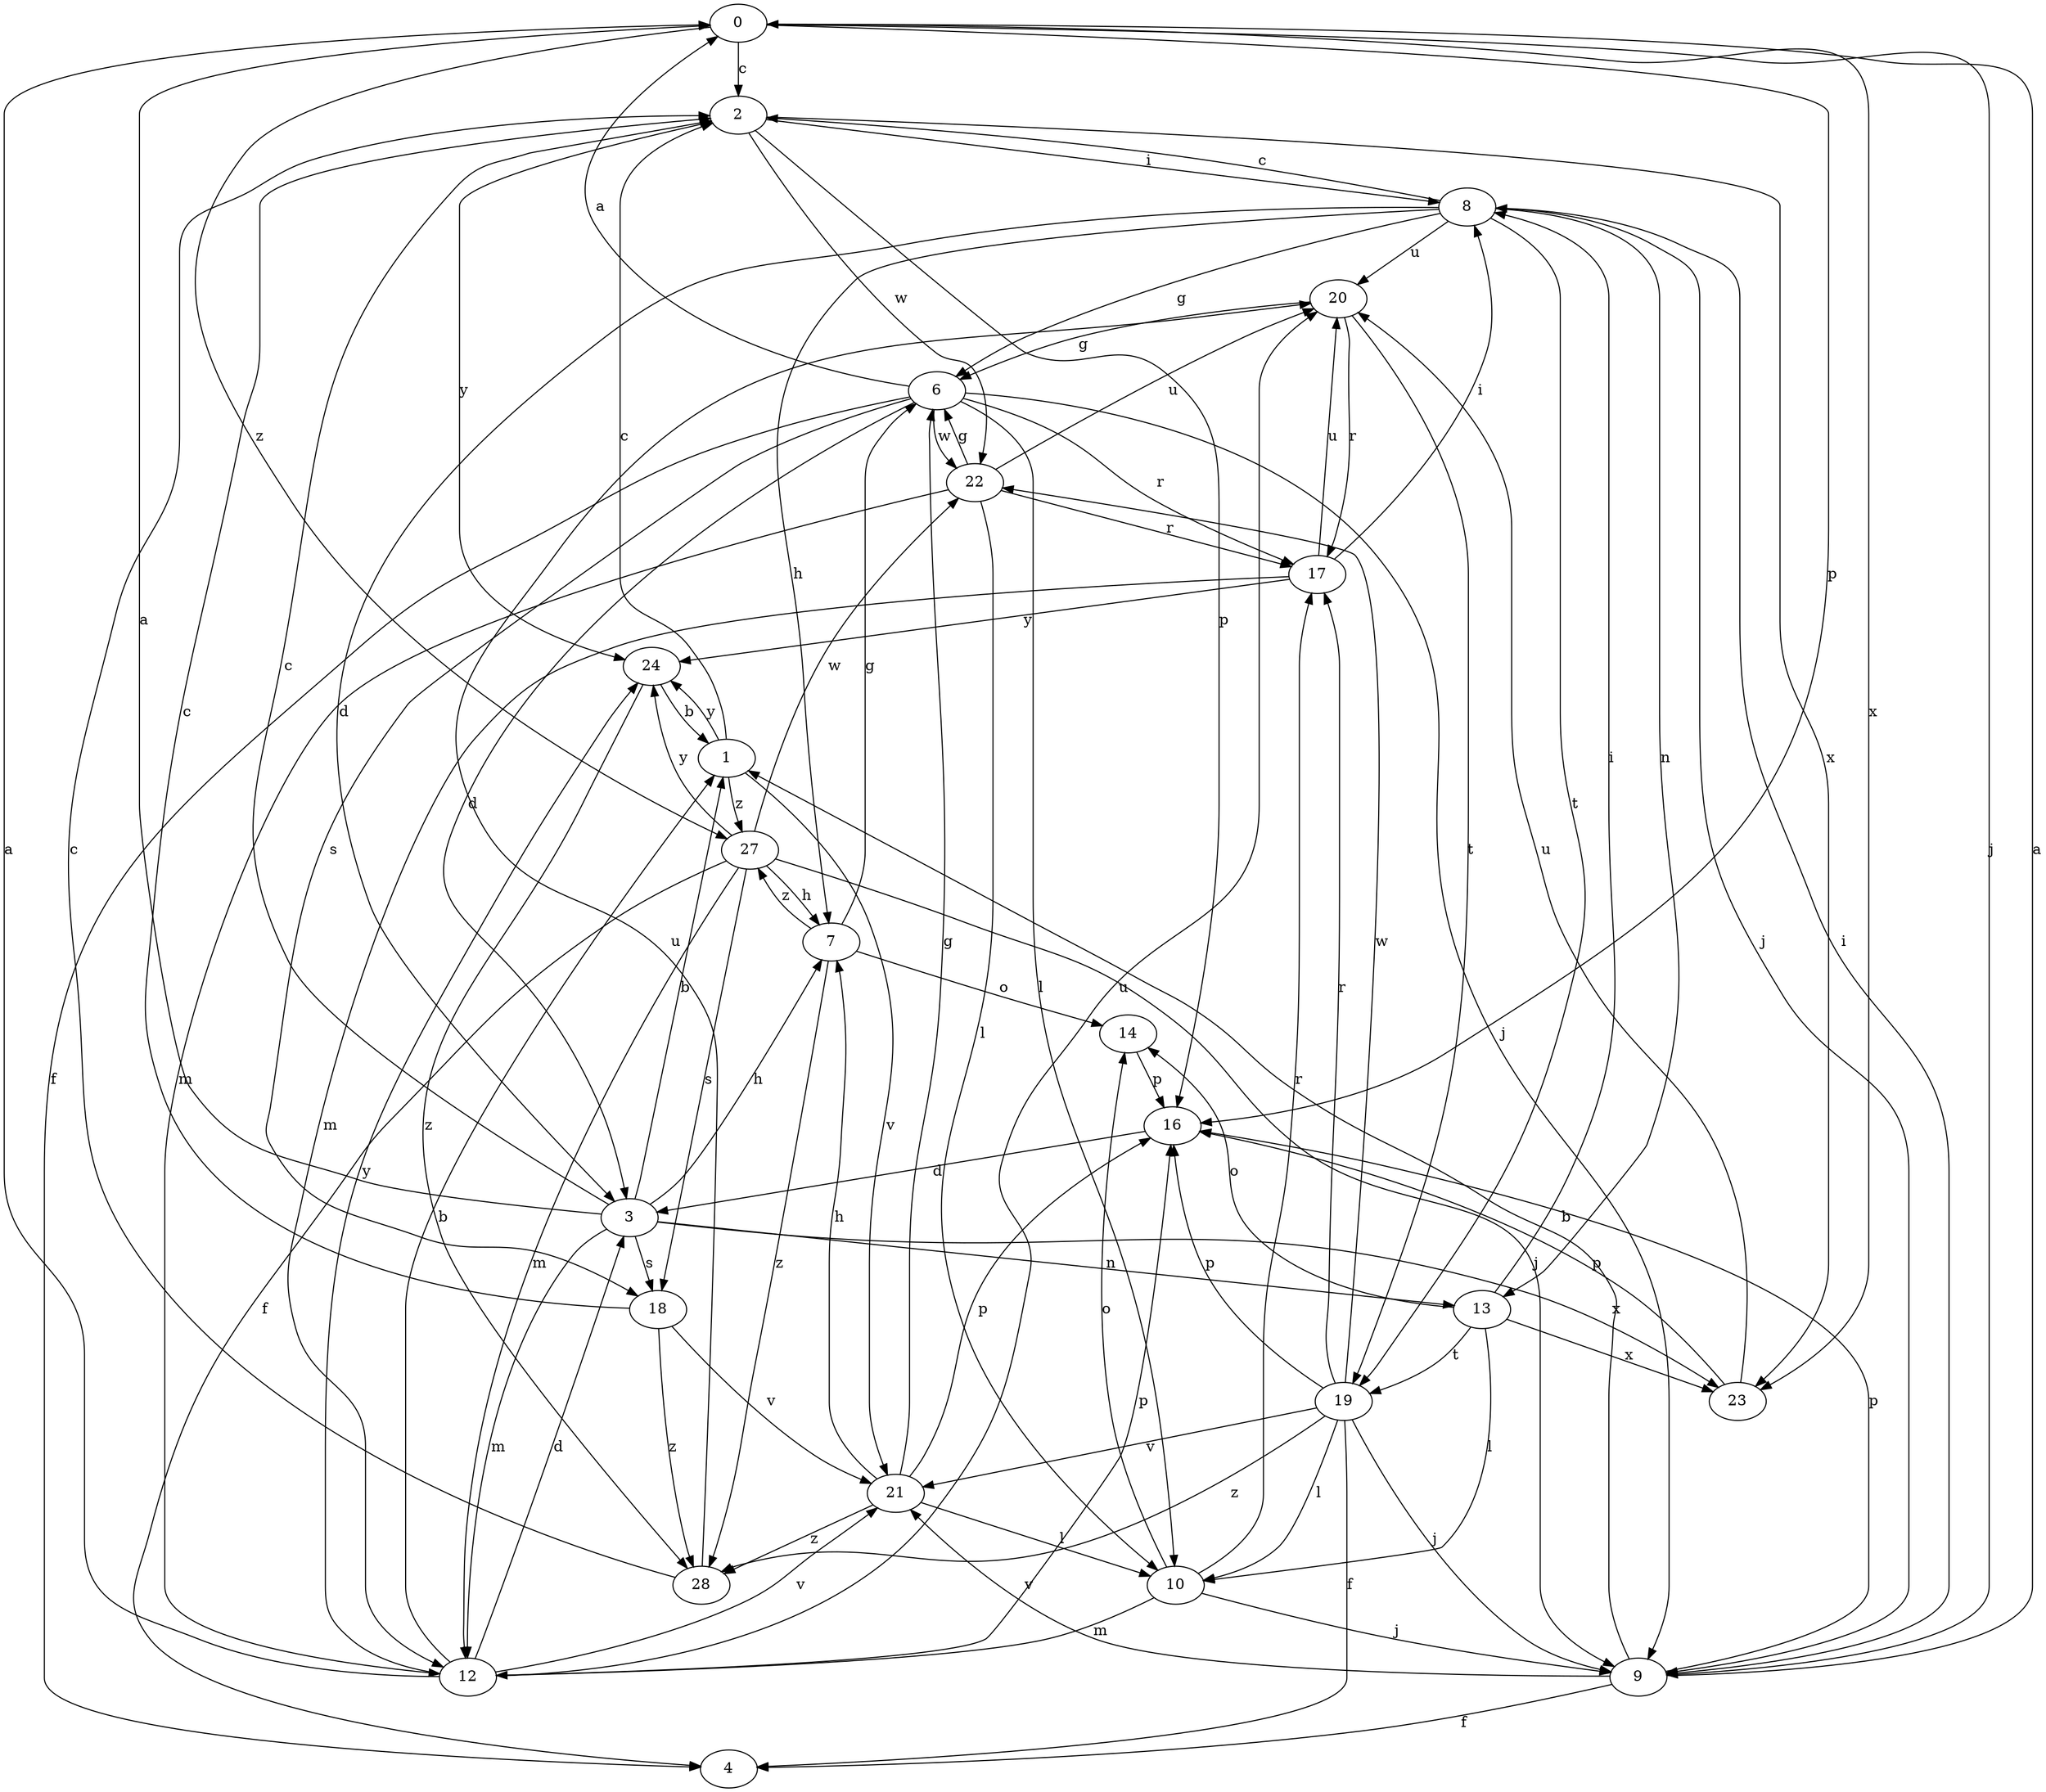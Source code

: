 strict digraph  {
0;
1;
2;
3;
4;
6;
7;
8;
9;
10;
12;
13;
14;
16;
17;
18;
19;
20;
21;
22;
23;
24;
27;
28;
0 -> 2  [label=c];
0 -> 9  [label=j];
0 -> 16  [label=p];
0 -> 23  [label=x];
0 -> 27  [label=z];
1 -> 2  [label=c];
1 -> 21  [label=v];
1 -> 24  [label=y];
1 -> 27  [label=z];
2 -> 8  [label=i];
2 -> 16  [label=p];
2 -> 22  [label=w];
2 -> 23  [label=x];
2 -> 24  [label=y];
3 -> 0  [label=a];
3 -> 1  [label=b];
3 -> 2  [label=c];
3 -> 7  [label=h];
3 -> 12  [label=m];
3 -> 13  [label=n];
3 -> 18  [label=s];
3 -> 23  [label=x];
6 -> 0  [label=a];
6 -> 3  [label=d];
6 -> 4  [label=f];
6 -> 9  [label=j];
6 -> 10  [label=l];
6 -> 17  [label=r];
6 -> 18  [label=s];
6 -> 22  [label=w];
7 -> 6  [label=g];
7 -> 14  [label=o];
7 -> 27  [label=z];
7 -> 28  [label=z];
8 -> 2  [label=c];
8 -> 3  [label=d];
8 -> 6  [label=g];
8 -> 7  [label=h];
8 -> 9  [label=j];
8 -> 13  [label=n];
8 -> 19  [label=t];
8 -> 20  [label=u];
9 -> 0  [label=a];
9 -> 1  [label=b];
9 -> 4  [label=f];
9 -> 8  [label=i];
9 -> 16  [label=p];
9 -> 21  [label=v];
10 -> 9  [label=j];
10 -> 12  [label=m];
10 -> 14  [label=o];
10 -> 17  [label=r];
12 -> 0  [label=a];
12 -> 1  [label=b];
12 -> 3  [label=d];
12 -> 16  [label=p];
12 -> 20  [label=u];
12 -> 21  [label=v];
12 -> 24  [label=y];
13 -> 8  [label=i];
13 -> 10  [label=l];
13 -> 14  [label=o];
13 -> 19  [label=t];
13 -> 23  [label=x];
14 -> 16  [label=p];
16 -> 3  [label=d];
17 -> 8  [label=i];
17 -> 12  [label=m];
17 -> 20  [label=u];
17 -> 24  [label=y];
18 -> 2  [label=c];
18 -> 21  [label=v];
18 -> 28  [label=z];
19 -> 4  [label=f];
19 -> 9  [label=j];
19 -> 10  [label=l];
19 -> 16  [label=p];
19 -> 17  [label=r];
19 -> 21  [label=v];
19 -> 22  [label=w];
19 -> 28  [label=z];
20 -> 6  [label=g];
20 -> 17  [label=r];
20 -> 19  [label=t];
21 -> 6  [label=g];
21 -> 7  [label=h];
21 -> 10  [label=l];
21 -> 16  [label=p];
21 -> 28  [label=z];
22 -> 6  [label=g];
22 -> 10  [label=l];
22 -> 12  [label=m];
22 -> 17  [label=r];
22 -> 20  [label=u];
23 -> 16  [label=p];
23 -> 20  [label=u];
24 -> 1  [label=b];
24 -> 28  [label=z];
27 -> 4  [label=f];
27 -> 7  [label=h];
27 -> 9  [label=j];
27 -> 12  [label=m];
27 -> 18  [label=s];
27 -> 22  [label=w];
27 -> 24  [label=y];
28 -> 2  [label=c];
28 -> 20  [label=u];
}
